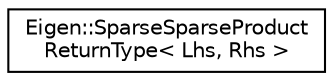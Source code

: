 digraph "Graphical Class Hierarchy"
{
  edge [fontname="Helvetica",fontsize="10",labelfontname="Helvetica",labelfontsize="10"];
  node [fontname="Helvetica",fontsize="10",shape=record];
  rankdir="LR";
  Node1 [label="Eigen::SparseSparseProduct\lReturnType\< Lhs, Rhs \>",height=0.2,width=0.4,color="black", fillcolor="white", style="filled",URL="$struct_eigen_1_1_sparse_sparse_product_return_type.html"];
}
